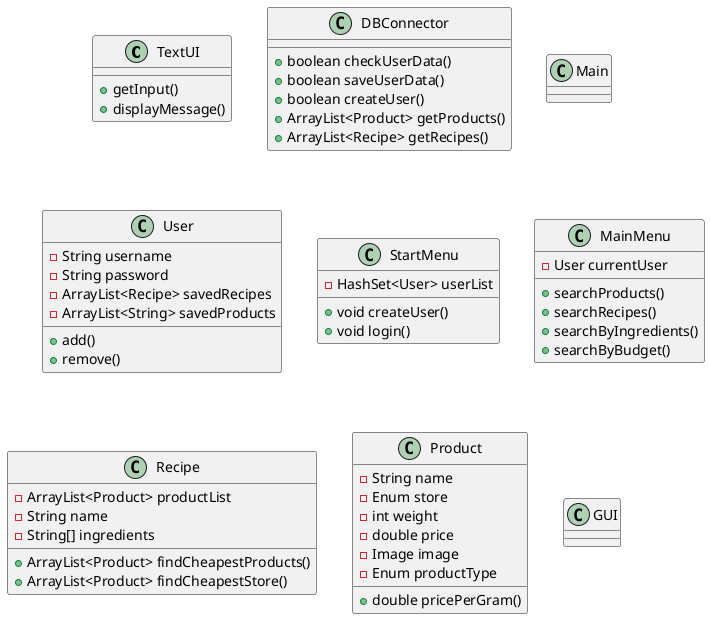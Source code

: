 @startuml
'https://plantuml.com/class-diagram

 Class TextUI
TextUI : + getInput()
TextUI : + displayMessage()

 Class DBConnector
 DBConnector : + boolean checkUserData()
 DBConnector : + boolean saveUserData()
 DBConnector : + boolean createUser()
 DBConnector : + ArrayList<Product> getProducts()
 DBConnector : + ArrayList<Recipe> getRecipes()

 Class Main

 Class User
 User : - String username
 User : - String password
 User : - ArrayList<Recipe> savedRecipes
 User : - ArrayList<String> savedProducts
 User : + add()
 User : + remove()

 Class StartMenu
 StartMenu : - HashSet<User> userList
 StartMenu : + void createUser()
 StartMenu : + void login()

 Class MainMenu
 MainMenu : - User currentUser
 MainMenu : + searchProducts()
 MainMenu : + searchRecipes()
 MainMenu : + searchByIngredients()
 MainMenu : + searchByBudget()

 Class Recipe
 Recipe : - ArrayList<Product> productList
 Recipe : - String name
 Recipe : - String[] ingredients
 Recipe : + ArrayList<Product> findCheapestProducts()
 Recipe : + ArrayList<Product> findCheapestStore()

 Class Product
 Product : - String name
 Product : - Enum store
 Product : - int weight
 Product : - double price
 Product : - Image image
 Product : - Enum productType
 Product : + double pricePerGram()

 Class GUI


@enduml
